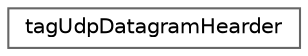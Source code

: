 digraph "类继承关系图"
{
 // LATEX_PDF_SIZE
  bgcolor="transparent";
  edge [fontname=Helvetica,fontsize=10,labelfontname=Helvetica,labelfontsize=10];
  node [fontname=Helvetica,fontsize=10,shape=box,height=0.2,width=0.4];
  rankdir="LR";
  Node0 [id="Node000000",label="tagUdpDatagramHearder",height=0.2,width=0.4,color="grey40", fillcolor="white", style="filled",URL="$structtag_udp_datagram_hearder.html",tooltip="要发送 UDP 报文头。"];
}
